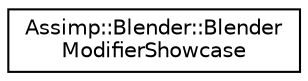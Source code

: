 digraph "Graphical Class Hierarchy"
{
  edge [fontname="Helvetica",fontsize="10",labelfontname="Helvetica",labelfontsize="10"];
  node [fontname="Helvetica",fontsize="10",shape=record];
  rankdir="LR";
  Node1 [label="Assimp::Blender::Blender\lModifierShowcase",height=0.2,width=0.4,color="black", fillcolor="white", style="filled",URL="$class_assimp_1_1_blender_1_1_blender_modifier_showcase.html"];
}
